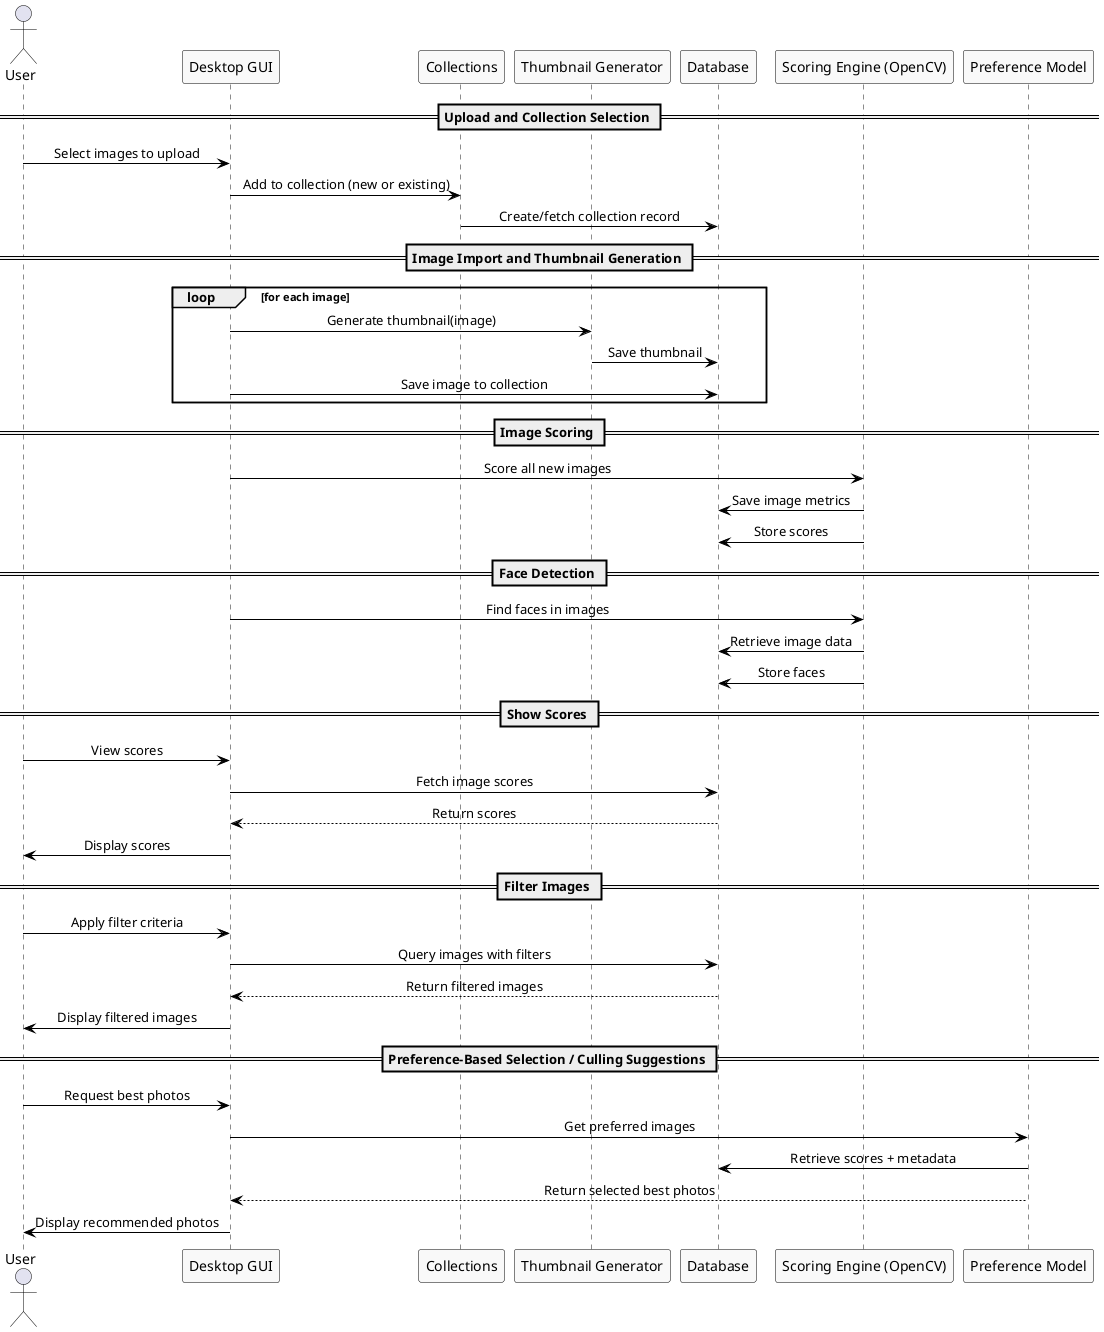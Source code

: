 @startuml
skinparam style strict
skinparam ArrowColor black
skinparam ActorBorderColor black
skinparam ParticipantBorderColor black
skinparam ParticipantBackgroundColor #F9F9F9
skinparam SequenceMessageAlign center

actor User
participant "Desktop GUI" as GUI
participant "Collections" as CM
participant "Thumbnail Generator" as TG
participant "Database" as DB
participant "Scoring Engine (OpenCV)" as SE
participant "Preference Model" as PM

== Upload and Collection Selection ==

User -> GUI : Select images to upload
GUI -> CM : Add to collection (new or existing)
CM -> DB : Create/fetch collection record

== Image Import and Thumbnail Generation ==

loop for each image
    GUI -> TG : Generate thumbnail(image)
    TG -> DB : Save thumbnail
    
    GUI -> DB : Save image to collection
end

== Image Scoring ==

GUI -> SE : Score all new images
SE -> DB : Save image metrics
SE -> DB : Store scores

== Face Detection ==

GUI -> SE : Find faces in images
SE -> DB : Retrieve image data
SE -> DB : Store faces

== Show Scores ==

User -> GUI : View scores
GUI -> DB : Fetch image scores
DB --> GUI : Return scores
GUI -> User : Display scores

== Filter Images ==

User -> GUI : Apply filter criteria
GUI -> DB : Query images with filters
DB --> GUI : Return filtered images
GUI -> User : Display filtered images

== Preference-Based Selection / Culling Suggestions ==

User -> GUI : Request best photos
GUI -> PM : Get preferred images
PM -> DB : Retrieve scores + metadata
PM --> GUI : Return selected best photos
GUI -> User : Display recommended photos

@enduml
